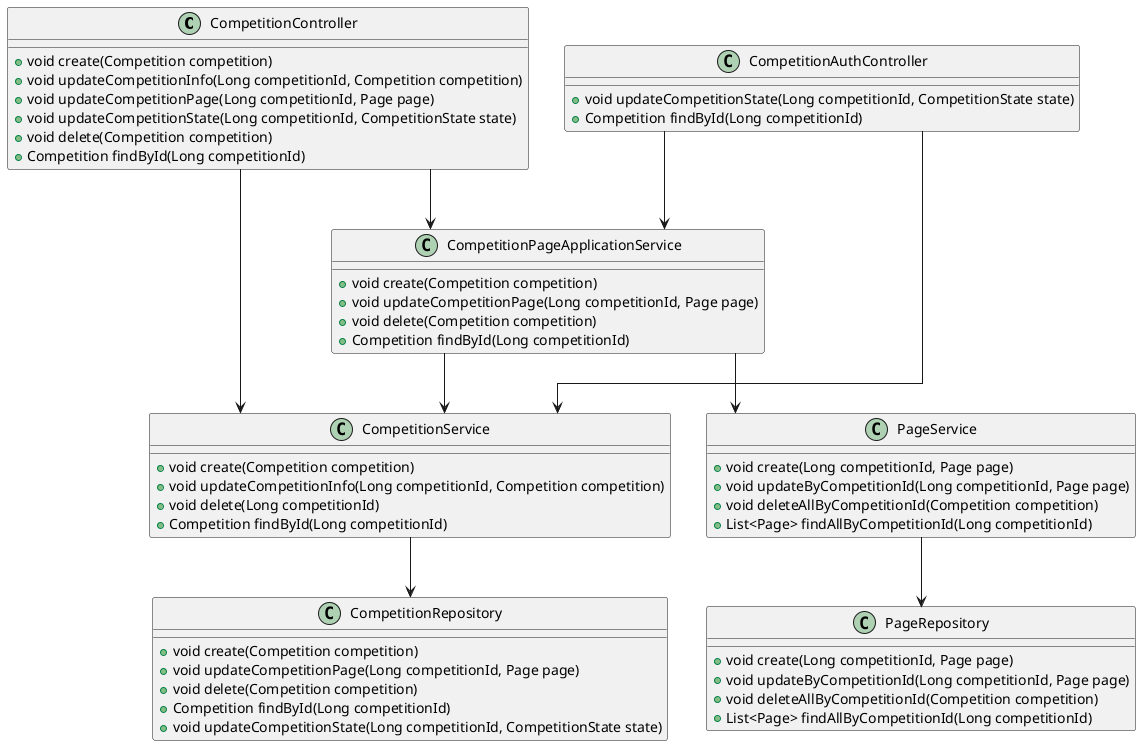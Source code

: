 @startuml
skinparam linetype ortho
class CompetitionController {
    + void create(Competition competition)
    + void updateCompetitionInfo(Long competitionId, Competition competition)
    + void updateCompetitionPage(Long competitionId, Page page)
    + void updateCompetitionState(Long competitionId, CompetitionState state)
    + void delete(Competition competition)
    + Competition findById(Long competitionId)
}
class CompetitionAuthController {
    + void updateCompetitionState(Long competitionId, CompetitionState state)
    + Competition findById(Long competitionId)
}
class CompetitionPageApplicationService {
    + void create(Competition competition)
    + void updateCompetitionPage(Long competitionId, Page page)
    + void delete(Competition competition)
    + Competition findById(Long competitionId)
}
class CompetitionService {
    + void create(Competition competition)
    + void updateCompetitionInfo(Long competitionId, Competition competition)
    + void delete(Long competitionId)
    + Competition findById(Long competitionId)
}
class CompetitionRepository {
    + void create(Competition competition)
    + void updateCompetitionPage(Long competitionId, Page page)
    + void delete(Competition competition)
    + Competition findById(Long competitionId)
    + void updateCompetitionState(Long competitionId, CompetitionState state)
}
class PageService {
    + void create(Long competitionId, Page page)
    + void updateByCompetitionId(Long competitionId, Page page)
    + void deleteAllByCompetitionId(Competition competition)
    + List<Page> findAllByCompetitionId(Long competitionId)
}
class PageRepository {
    + void create(Long competitionId, Page page)
    + void updateByCompetitionId(Long competitionId, Page page)
    + void deleteAllByCompetitionId(Competition competition)
    + List<Page> findAllByCompetitionId(Long competitionId)
}
CompetitionAuthController --> CompetitionPageApplicationService
CompetitionAuthController --> CompetitionService
CompetitionController --> CompetitionService
CompetitionController --> CompetitionPageApplicationService
CompetitionPageApplicationService --> CompetitionService
CompetitionPageApplicationService --> PageService
CompetitionService --> CompetitionRepository
PageService --> PageRepository
@enduml